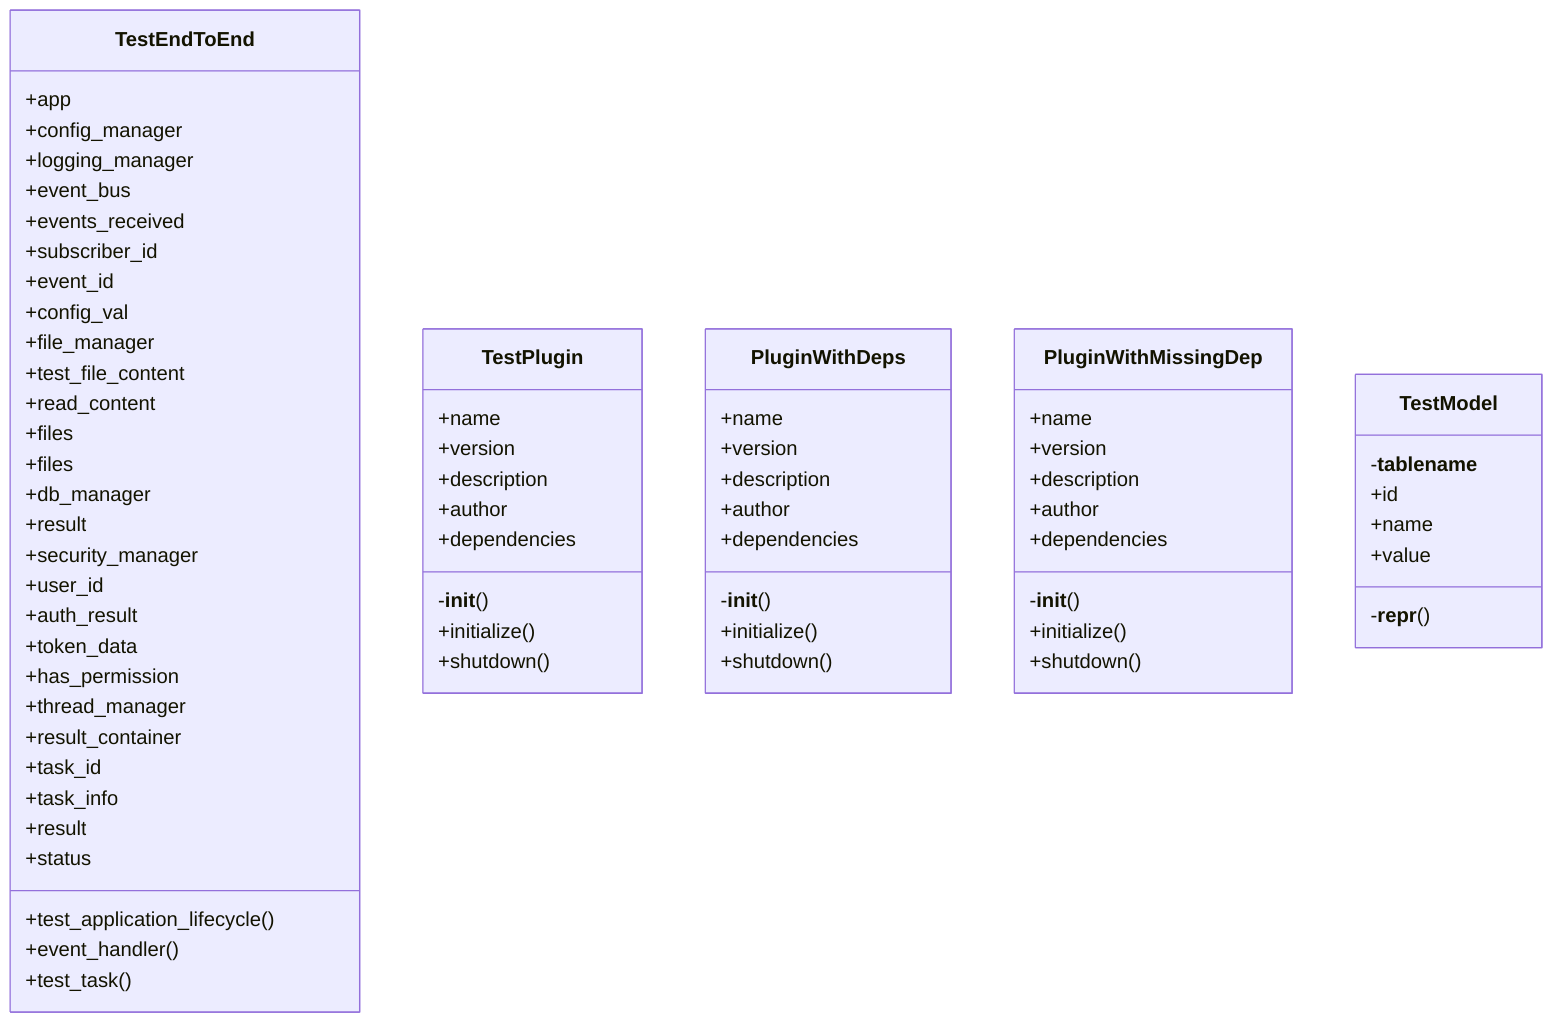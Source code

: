 classDiagram
    class TestEndToEnd
    TestEndToEnd : +app
    TestEndToEnd : +config_manager
    TestEndToEnd : +logging_manager
    TestEndToEnd : +event_bus
    TestEndToEnd : +events_received
    TestEndToEnd : +subscriber_id
    TestEndToEnd : +event_id
    TestEndToEnd : +config_val
    TestEndToEnd : +file_manager
    TestEndToEnd : +test_file_content
    TestEndToEnd : +read_content
    TestEndToEnd : +files
    TestEndToEnd : +files
    TestEndToEnd : +db_manager
    TestEndToEnd : +result
    TestEndToEnd : +security_manager
    TestEndToEnd : +user_id
    TestEndToEnd : +auth_result
    TestEndToEnd : +token_data
    TestEndToEnd : +has_permission
    TestEndToEnd : +thread_manager
    TestEndToEnd : +result_container
    TestEndToEnd : +task_id
    TestEndToEnd : +task_info
    TestEndToEnd : +result
    TestEndToEnd : +status
    TestEndToEnd : +test_application_lifecycle()
    TestEndToEnd : +event_handler()
    TestEndToEnd : +test_task()
    class TestPlugin
    TestPlugin : +name
    TestPlugin : +version
    TestPlugin : +description
    TestPlugin : +author
    TestPlugin : +dependencies
    TestPlugin : -__init__()
    TestPlugin : +initialize()
    TestPlugin : +shutdown()
    class PluginWithDeps
    PluginWithDeps : +name
    PluginWithDeps : +version
    PluginWithDeps : +description
    PluginWithDeps : +author
    PluginWithDeps : +dependencies
    PluginWithDeps : -__init__()
    PluginWithDeps : +initialize()
    PluginWithDeps : +shutdown()
    class PluginWithMissingDep
    PluginWithMissingDep : +name
    PluginWithMissingDep : +version
    PluginWithMissingDep : +description
    PluginWithMissingDep : +author
    PluginWithMissingDep : +dependencies
    PluginWithMissingDep : -__init__()
    PluginWithMissingDep : +initialize()
    PluginWithMissingDep : +shutdown()
    class TestModel
    TestModel : -__tablename__
    TestModel : +id
    TestModel : +name
    TestModel : +value
    TestModel : -__repr__()
